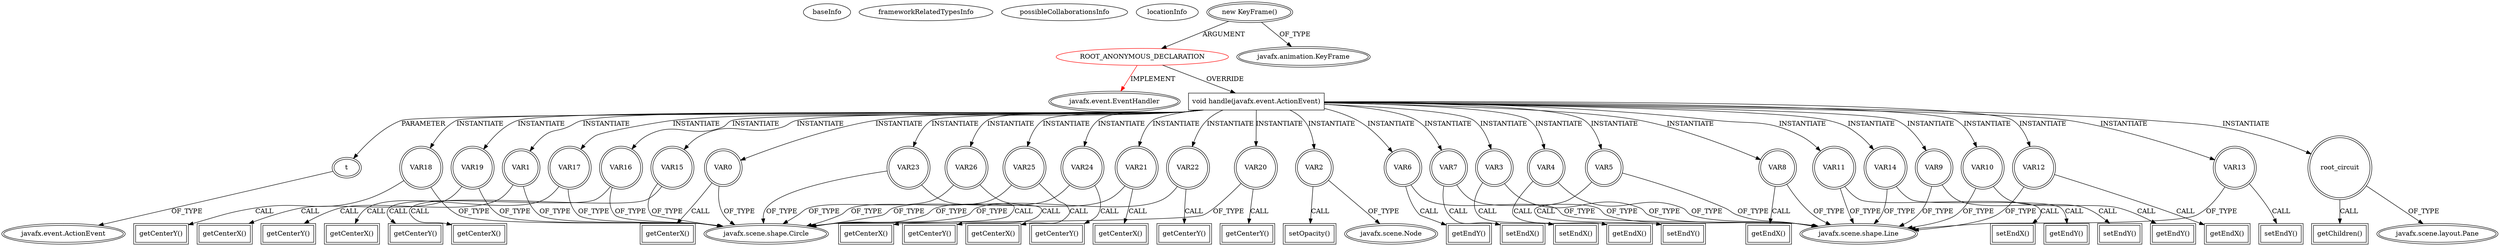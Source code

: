 digraph {
baseInfo[graphId=1237,category="extension_graph",isAnonymous=true,possibleRelation=false]
frameworkRelatedTypesInfo[0="javafx.event.EventHandler"]
possibleCollaborationsInfo[]
locationInfo[projectName="Stephane-Lin-Physics-Animation",filePath="/Stephane-Lin-Physics-Animation/Physics-Animation-master/Physics Simulation/src/Electricity_Magnetism/DCcircuit.java",contextSignature="void setTimelineEvent()",graphId="1237"]
0[label="ROOT_ANONYMOUS_DECLARATION",vertexType="ROOT_ANONYMOUS_DECLARATION",isFrameworkType=false,color=red]
1[label="javafx.event.EventHandler",vertexType="FRAMEWORK_INTERFACE_TYPE",isFrameworkType=true,peripheries=2]
2[label="new KeyFrame()",vertexType="OUTSIDE_CONSTRUCTOR_CALL",isFrameworkType=true,peripheries=2]
3[label="javafx.animation.KeyFrame",vertexType="FRAMEWORK_CLASS_TYPE",isFrameworkType=true,peripheries=2]
4[label="void handle(javafx.event.ActionEvent)",vertexType="OVERRIDING_METHOD_DECLARATION",isFrameworkType=false,shape=box]
5[label="t",vertexType="PARAMETER_DECLARATION",isFrameworkType=true,peripheries=2]
6[label="javafx.event.ActionEvent",vertexType="FRAMEWORK_CLASS_TYPE",isFrameworkType=true,peripheries=2]
7[label="VAR0",vertexType="VARIABLE_EXPRESION",isFrameworkType=true,peripheries=2,shape=circle]
9[label="javafx.scene.shape.Circle",vertexType="FRAMEWORK_CLASS_TYPE",isFrameworkType=true,peripheries=2]
8[label="getCenterX()",vertexType="INSIDE_CALL",isFrameworkType=true,peripheries=2,shape=box]
10[label="VAR1",vertexType="VARIABLE_EXPRESION",isFrameworkType=true,peripheries=2,shape=circle]
11[label="getCenterY()",vertexType="INSIDE_CALL",isFrameworkType=true,peripheries=2,shape=box]
13[label="VAR2",vertexType="VARIABLE_EXPRESION",isFrameworkType=true,peripheries=2,shape=circle]
15[label="javafx.scene.Node",vertexType="FRAMEWORK_CLASS_TYPE",isFrameworkType=true,peripheries=2]
14[label="setOpacity()",vertexType="INSIDE_CALL",isFrameworkType=true,peripheries=2,shape=box]
16[label="VAR3",vertexType="VARIABLE_EXPRESION",isFrameworkType=true,peripheries=2,shape=circle]
18[label="javafx.scene.shape.Line",vertexType="FRAMEWORK_CLASS_TYPE",isFrameworkType=true,peripheries=2]
17[label="setEndX()",vertexType="INSIDE_CALL",isFrameworkType=true,peripheries=2,shape=box]
19[label="VAR4",vertexType="VARIABLE_EXPRESION",isFrameworkType=true,peripheries=2,shape=circle]
20[label="getEndX()",vertexType="INSIDE_CALL",isFrameworkType=true,peripheries=2,shape=box]
22[label="VAR5",vertexType="VARIABLE_EXPRESION",isFrameworkType=true,peripheries=2,shape=circle]
23[label="setEndY()",vertexType="INSIDE_CALL",isFrameworkType=true,peripheries=2,shape=box]
25[label="VAR6",vertexType="VARIABLE_EXPRESION",isFrameworkType=true,peripheries=2,shape=circle]
26[label="getEndY()",vertexType="INSIDE_CALL",isFrameworkType=true,peripheries=2,shape=box]
28[label="VAR7",vertexType="VARIABLE_EXPRESION",isFrameworkType=true,peripheries=2,shape=circle]
29[label="setEndX()",vertexType="INSIDE_CALL",isFrameworkType=true,peripheries=2,shape=box]
31[label="VAR8",vertexType="VARIABLE_EXPRESION",isFrameworkType=true,peripheries=2,shape=circle]
32[label="getEndX()",vertexType="INSIDE_CALL",isFrameworkType=true,peripheries=2,shape=box]
34[label="VAR9",vertexType="VARIABLE_EXPRESION",isFrameworkType=true,peripheries=2,shape=circle]
35[label="setEndY()",vertexType="INSIDE_CALL",isFrameworkType=true,peripheries=2,shape=box]
37[label="VAR10",vertexType="VARIABLE_EXPRESION",isFrameworkType=true,peripheries=2,shape=circle]
38[label="getEndY()",vertexType="INSIDE_CALL",isFrameworkType=true,peripheries=2,shape=box]
40[label="VAR11",vertexType="VARIABLE_EXPRESION",isFrameworkType=true,peripheries=2,shape=circle]
41[label="setEndX()",vertexType="INSIDE_CALL",isFrameworkType=true,peripheries=2,shape=box]
43[label="VAR12",vertexType="VARIABLE_EXPRESION",isFrameworkType=true,peripheries=2,shape=circle]
44[label="getEndX()",vertexType="INSIDE_CALL",isFrameworkType=true,peripheries=2,shape=box]
46[label="VAR13",vertexType="VARIABLE_EXPRESION",isFrameworkType=true,peripheries=2,shape=circle]
47[label="setEndY()",vertexType="INSIDE_CALL",isFrameworkType=true,peripheries=2,shape=box]
49[label="VAR14",vertexType="VARIABLE_EXPRESION",isFrameworkType=true,peripheries=2,shape=circle]
50[label="getEndY()",vertexType="INSIDE_CALL",isFrameworkType=true,peripheries=2,shape=box]
52[label="VAR15",vertexType="VARIABLE_EXPRESION",isFrameworkType=true,peripheries=2,shape=circle]
53[label="getCenterX()",vertexType="INSIDE_CALL",isFrameworkType=true,peripheries=2,shape=box]
55[label="VAR16",vertexType="VARIABLE_EXPRESION",isFrameworkType=true,peripheries=2,shape=circle]
56[label="getCenterY()",vertexType="INSIDE_CALL",isFrameworkType=true,peripheries=2,shape=box]
58[label="VAR17",vertexType="VARIABLE_EXPRESION",isFrameworkType=true,peripheries=2,shape=circle]
59[label="getCenterX()",vertexType="INSIDE_CALL",isFrameworkType=true,peripheries=2,shape=box]
61[label="VAR18",vertexType="VARIABLE_EXPRESION",isFrameworkType=true,peripheries=2,shape=circle]
62[label="getCenterY()",vertexType="INSIDE_CALL",isFrameworkType=true,peripheries=2,shape=box]
64[label="VAR19",vertexType="VARIABLE_EXPRESION",isFrameworkType=true,peripheries=2,shape=circle]
65[label="getCenterX()",vertexType="INSIDE_CALL",isFrameworkType=true,peripheries=2,shape=box]
67[label="VAR20",vertexType="VARIABLE_EXPRESION",isFrameworkType=true,peripheries=2,shape=circle]
68[label="getCenterY()",vertexType="INSIDE_CALL",isFrameworkType=true,peripheries=2,shape=box]
70[label="VAR21",vertexType="VARIABLE_EXPRESION",isFrameworkType=true,peripheries=2,shape=circle]
71[label="getCenterX()",vertexType="INSIDE_CALL",isFrameworkType=true,peripheries=2,shape=box]
73[label="VAR22",vertexType="VARIABLE_EXPRESION",isFrameworkType=true,peripheries=2,shape=circle]
74[label="getCenterY()",vertexType="INSIDE_CALL",isFrameworkType=true,peripheries=2,shape=box]
76[label="VAR23",vertexType="VARIABLE_EXPRESION",isFrameworkType=true,peripheries=2,shape=circle]
77[label="getCenterX()",vertexType="INSIDE_CALL",isFrameworkType=true,peripheries=2,shape=box]
79[label="VAR24",vertexType="VARIABLE_EXPRESION",isFrameworkType=true,peripheries=2,shape=circle]
80[label="getCenterY()",vertexType="INSIDE_CALL",isFrameworkType=true,peripheries=2,shape=box]
82[label="VAR25",vertexType="VARIABLE_EXPRESION",isFrameworkType=true,peripheries=2,shape=circle]
83[label="getCenterX()",vertexType="INSIDE_CALL",isFrameworkType=true,peripheries=2,shape=box]
85[label="VAR26",vertexType="VARIABLE_EXPRESION",isFrameworkType=true,peripheries=2,shape=circle]
86[label="getCenterY()",vertexType="INSIDE_CALL",isFrameworkType=true,peripheries=2,shape=box]
88[label="root_circuit",vertexType="VARIABLE_EXPRESION",isFrameworkType=true,peripheries=2,shape=circle]
90[label="javafx.scene.layout.Pane",vertexType="FRAMEWORK_CLASS_TYPE",isFrameworkType=true,peripheries=2]
89[label="getChildren()",vertexType="INSIDE_CALL",isFrameworkType=true,peripheries=2,shape=box]
0->1[label="IMPLEMENT",color=red]
2->0[label="ARGUMENT"]
2->3[label="OF_TYPE"]
0->4[label="OVERRIDE"]
5->6[label="OF_TYPE"]
4->5[label="PARAMETER"]
4->7[label="INSTANTIATE"]
7->9[label="OF_TYPE"]
7->8[label="CALL"]
4->10[label="INSTANTIATE"]
10->9[label="OF_TYPE"]
10->11[label="CALL"]
4->13[label="INSTANTIATE"]
13->15[label="OF_TYPE"]
13->14[label="CALL"]
4->16[label="INSTANTIATE"]
16->18[label="OF_TYPE"]
16->17[label="CALL"]
4->19[label="INSTANTIATE"]
19->18[label="OF_TYPE"]
19->20[label="CALL"]
4->22[label="INSTANTIATE"]
22->18[label="OF_TYPE"]
22->23[label="CALL"]
4->25[label="INSTANTIATE"]
25->18[label="OF_TYPE"]
25->26[label="CALL"]
4->28[label="INSTANTIATE"]
28->18[label="OF_TYPE"]
28->29[label="CALL"]
4->31[label="INSTANTIATE"]
31->18[label="OF_TYPE"]
31->32[label="CALL"]
4->34[label="INSTANTIATE"]
34->18[label="OF_TYPE"]
34->35[label="CALL"]
4->37[label="INSTANTIATE"]
37->18[label="OF_TYPE"]
37->38[label="CALL"]
4->40[label="INSTANTIATE"]
40->18[label="OF_TYPE"]
40->41[label="CALL"]
4->43[label="INSTANTIATE"]
43->18[label="OF_TYPE"]
43->44[label="CALL"]
4->46[label="INSTANTIATE"]
46->18[label="OF_TYPE"]
46->47[label="CALL"]
4->49[label="INSTANTIATE"]
49->18[label="OF_TYPE"]
49->50[label="CALL"]
4->52[label="INSTANTIATE"]
52->9[label="OF_TYPE"]
52->53[label="CALL"]
4->55[label="INSTANTIATE"]
55->9[label="OF_TYPE"]
55->56[label="CALL"]
4->58[label="INSTANTIATE"]
58->9[label="OF_TYPE"]
58->59[label="CALL"]
4->61[label="INSTANTIATE"]
61->9[label="OF_TYPE"]
61->62[label="CALL"]
4->64[label="INSTANTIATE"]
64->9[label="OF_TYPE"]
64->65[label="CALL"]
4->67[label="INSTANTIATE"]
67->9[label="OF_TYPE"]
67->68[label="CALL"]
4->70[label="INSTANTIATE"]
70->9[label="OF_TYPE"]
70->71[label="CALL"]
4->73[label="INSTANTIATE"]
73->9[label="OF_TYPE"]
73->74[label="CALL"]
4->76[label="INSTANTIATE"]
76->9[label="OF_TYPE"]
76->77[label="CALL"]
4->79[label="INSTANTIATE"]
79->9[label="OF_TYPE"]
79->80[label="CALL"]
4->82[label="INSTANTIATE"]
82->9[label="OF_TYPE"]
82->83[label="CALL"]
4->85[label="INSTANTIATE"]
85->9[label="OF_TYPE"]
85->86[label="CALL"]
4->88[label="INSTANTIATE"]
88->90[label="OF_TYPE"]
88->89[label="CALL"]
}
